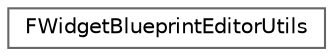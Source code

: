 digraph "Graphical Class Hierarchy"
{
 // INTERACTIVE_SVG=YES
 // LATEX_PDF_SIZE
  bgcolor="transparent";
  edge [fontname=Helvetica,fontsize=10,labelfontname=Helvetica,labelfontsize=10];
  node [fontname=Helvetica,fontsize=10,shape=box,height=0.2,width=0.4];
  rankdir="LR";
  Node0 [id="Node000000",label="FWidgetBlueprintEditorUtils",height=0.2,width=0.4,color="grey40", fillcolor="white", style="filled",URL="$d0/d06/classFWidgetBlueprintEditorUtils.html",tooltip=" "];
}
